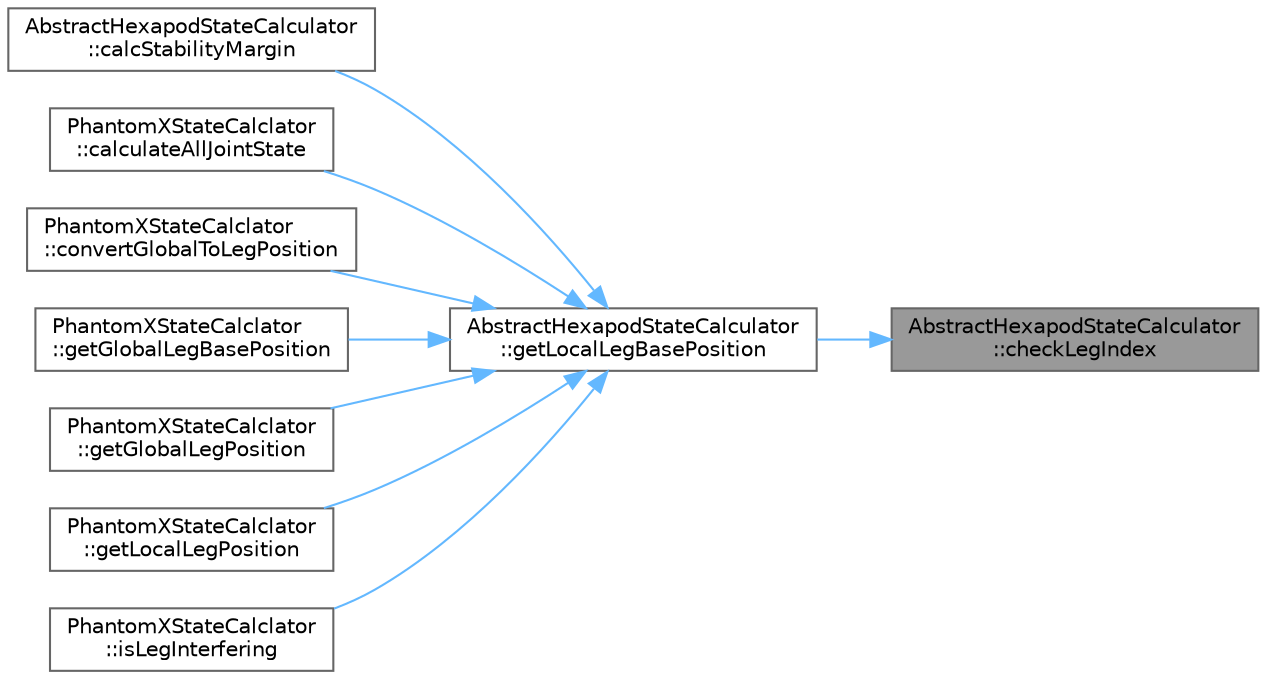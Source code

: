 digraph "AbstractHexapodStateCalculator::checkLegIndex"
{
 // LATEX_PDF_SIZE
  bgcolor="transparent";
  edge [fontname=Helvetica,fontsize=10,labelfontname=Helvetica,labelfontsize=10];
  node [fontname=Helvetica,fontsize=10,shape=box,height=0.2,width=0.4];
  rankdir="RL";
  Node1 [id="Node000001",label="AbstractHexapodStateCalculator\l::checkLegIndex",height=0.2,width=0.4,color="gray40", fillcolor="grey60", style="filled", fontcolor="black",tooltip="脚番号のチェックを行う．constexprなので，コンパイル時にチェックされる．"];
  Node1 -> Node2 [id="edge1_Node000001_Node000002",dir="back",color="steelblue1",style="solid",tooltip=" "];
  Node2 [id="Node000002",label="AbstractHexapodStateCalculator\l::getLocalLegBasePosition",height=0.2,width=0.4,color="grey40", fillcolor="white", style="filled",URL="$class_abstract_hexapod_state_calculator.html#a6d663fef2c7956b03eaceced6ed77a26",tooltip="【スレッドセーフ】脚の付け根の座標( leg base position)を取得する．ローカル(ロボット)座標系"];
  Node2 -> Node3 [id="edge2_Node000002_Node000003",dir="back",color="steelblue1",style="solid",tooltip=" "];
  Node3 [id="Node000003",label="AbstractHexapodStateCalculator\l::calcStabilityMargin",height=0.2,width=0.4,color="grey40", fillcolor="white", style="filled",URL="$class_abstract_hexapod_state_calculator.html#ac6ef75d98963f3f7a7f73f7074925af5",tooltip="【スレッドセーフ】安定余裕(Stability Margin))を計算する．詳しくは「不整地における歩行機械の静的安定性評価基準」という論文を読んで欲しい   接地脚を繋いで作られる多角形の辺と重心の距..."];
  Node2 -> Node4 [id="edge3_Node000002_Node000004",dir="back",color="steelblue1",style="solid",tooltip=" "];
  Node4 [id="Node000004",label="PhantomXStateCalclator\l::calculateAllJointState",height=0.2,width=0.4,color="grey40", fillcolor="white", style="filled",URL="$class_phantom_x_state_calclator.html#afa28fafbefba1ce99bc2193e7921dec2",tooltip="全ての関節のグローバル座標と，角度を計算する．重たいのでグラフ探索や，描画処理中にループで使用することは推奨しない．"];
  Node2 -> Node5 [id="edge4_Node000002_Node000005",dir="back",color="steelblue1",style="solid",tooltip=" "];
  Node5 [id="Node000005",label="PhantomXStateCalclator\l::convertGlobalToLegPosition",height=0.2,width=0.4,color="grey40", fillcolor="white", style="filled",URL="$class_phantom_x_state_calclator.html#af3a010234881100e9c5eeb0eea19b8e6",tooltip="【スレッドセーフ】グローバル座標系→脚座標系に変換する．"];
  Node2 -> Node6 [id="edge5_Node000002_Node000006",dir="back",color="steelblue1",style="solid",tooltip=" "];
  Node6 [id="Node000006",label="PhantomXStateCalclator\l::getGlobalLegBasePosition",height=0.2,width=0.4,color="grey40", fillcolor="white", style="filled",URL="$class_phantom_x_state_calclator.html#ab1046ebedd83bafba106e5ac1c430383",tooltip="【スレッドセーフ】脚の付け根の座標( leg base position)を取得する．グローバル(ワールド)座標系"];
  Node2 -> Node7 [id="edge6_Node000002_Node000007",dir="back",color="steelblue1",style="solid",tooltip=" "];
  Node7 [id="Node000007",label="PhantomXStateCalclator\l::getGlobalLegPosition",height=0.2,width=0.4,color="grey40", fillcolor="white", style="filled",URL="$class_phantom_x_state_calclator.html#a7f49340c8ff2fc0e62aa5033d566ee3a",tooltip="【スレッドセーフ】脚の先端の座標を取得する．グローバル(ワールド)座標系"];
  Node2 -> Node8 [id="edge7_Node000002_Node000008",dir="back",color="steelblue1",style="solid",tooltip=" "];
  Node8 [id="Node000008",label="PhantomXStateCalclator\l::getLocalLegPosition",height=0.2,width=0.4,color="grey40", fillcolor="white", style="filled",URL="$class_phantom_x_state_calclator.html#a73d72f296dab5195641647c9cc220b8f",tooltip="【スレッドセーフ】脚先の座標を取得する．ローカル(ロボット)座標系"];
  Node2 -> Node9 [id="edge8_Node000002_Node000009",dir="back",color="steelblue1",style="solid",tooltip=" "];
  Node9 [id="Node000009",label="PhantomXStateCalclator\l::isLegInterfering",height=0.2,width=0.4,color="grey40", fillcolor="white", style="filled",URL="$class_phantom_x_state_calclator.html#a742757e01c0e8f0422cfca402fbd651d",tooltip="【スレッドセーフ】脚が他の脚と干渉しているかどうかを判定する．"];
}
